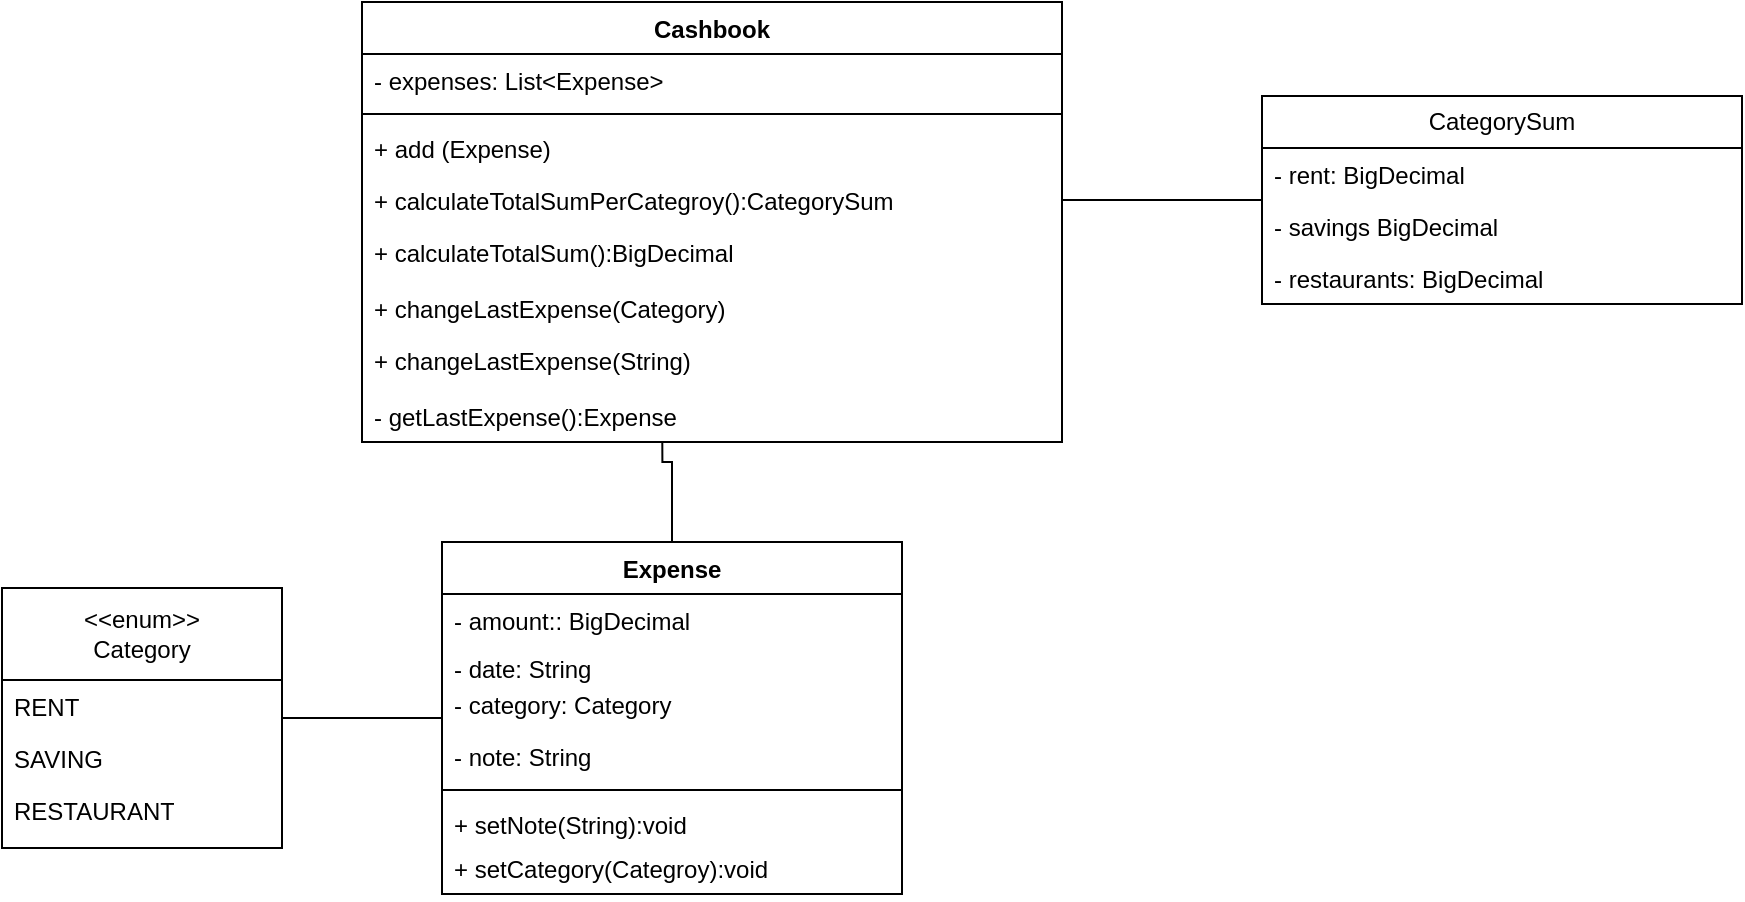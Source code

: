 <mxfile version="21.0.10" type="device"><diagram id="C5RBs43oDa-KdzZeNtuy" name="Page-1"><mxGraphModel dx="1325" dy="836" grid="1" gridSize="10" guides="1" tooltips="1" connect="1" arrows="1" fold="1" page="1" pageScale="1" pageWidth="827" pageHeight="1169" math="0" shadow="0"><root><mxCell id="WIyWlLk6GJQsqaUBKTNV-0"/><mxCell id="WIyWlLk6GJQsqaUBKTNV-1" parent="WIyWlLk6GJQsqaUBKTNV-0"/><mxCell id="UOGOLLmUDXaVPwy-xElf-3" value="Cashbook" style="swimlane;fontStyle=1;align=center;verticalAlign=top;childLayout=stackLayout;horizontal=1;startSize=26;horizontalStack=0;resizeParent=1;resizeParentMax=0;resizeLast=0;collapsible=1;marginBottom=0;whiteSpace=wrap;html=1;" vertex="1" parent="WIyWlLk6GJQsqaUBKTNV-1"><mxGeometry x="340" y="70" width="350" height="220" as="geometry"/></mxCell><mxCell id="UOGOLLmUDXaVPwy-xElf-4" value="- expenses: List&amp;lt;Expense&amp;gt;" style="text;strokeColor=none;fillColor=none;align=left;verticalAlign=top;spacingLeft=4;spacingRight=4;overflow=hidden;rotatable=0;points=[[0,0.5],[1,0.5]];portConstraint=eastwest;whiteSpace=wrap;html=1;" vertex="1" parent="UOGOLLmUDXaVPwy-xElf-3"><mxGeometry y="26" width="350" height="26" as="geometry"/></mxCell><mxCell id="UOGOLLmUDXaVPwy-xElf-5" value="" style="line;strokeWidth=1;fillColor=none;align=left;verticalAlign=middle;spacingTop=-1;spacingLeft=3;spacingRight=3;rotatable=0;labelPosition=right;points=[];portConstraint=eastwest;strokeColor=inherit;" vertex="1" parent="UOGOLLmUDXaVPwy-xElf-3"><mxGeometry y="52" width="350" height="8" as="geometry"/></mxCell><mxCell id="UOGOLLmUDXaVPwy-xElf-6" value="+ add (Expense)" style="text;strokeColor=none;fillColor=none;align=left;verticalAlign=top;spacingLeft=4;spacingRight=4;overflow=hidden;rotatable=0;points=[[0,0.5],[1,0.5]];portConstraint=eastwest;whiteSpace=wrap;html=1;" vertex="1" parent="UOGOLLmUDXaVPwy-xElf-3"><mxGeometry y="60" width="350" height="26" as="geometry"/></mxCell><mxCell id="UOGOLLmUDXaVPwy-xElf-8" value="+ calculateTotalSumPerCategroy():CategorySum" style="text;strokeColor=none;fillColor=none;align=left;verticalAlign=top;spacingLeft=4;spacingRight=4;overflow=hidden;rotatable=0;points=[[0,0.5],[1,0.5]];portConstraint=eastwest;whiteSpace=wrap;html=1;" vertex="1" parent="UOGOLLmUDXaVPwy-xElf-3"><mxGeometry y="86" width="350" height="26" as="geometry"/></mxCell><mxCell id="UOGOLLmUDXaVPwy-xElf-7" value="+ calculateTotalSum():BigDecimal" style="text;strokeColor=none;fillColor=none;align=left;verticalAlign=top;spacingLeft=4;spacingRight=4;overflow=hidden;rotatable=0;points=[[0,0.5],[1,0.5]];portConstraint=eastwest;whiteSpace=wrap;html=1;" vertex="1" parent="UOGOLLmUDXaVPwy-xElf-3"><mxGeometry y="112" width="350" height="28" as="geometry"/></mxCell><mxCell id="UOGOLLmUDXaVPwy-xElf-10" value="+ changeLastExpense(Category)" style="text;strokeColor=none;fillColor=none;align=left;verticalAlign=top;spacingLeft=4;spacingRight=4;overflow=hidden;rotatable=0;points=[[0,0.5],[1,0.5]];portConstraint=eastwest;whiteSpace=wrap;html=1;" vertex="1" parent="UOGOLLmUDXaVPwy-xElf-3"><mxGeometry y="140" width="350" height="26" as="geometry"/></mxCell><mxCell id="UOGOLLmUDXaVPwy-xElf-9" value="+ changeLastExpense(String)&lt;br&gt;" style="text;strokeColor=none;fillColor=none;align=left;verticalAlign=top;spacingLeft=4;spacingRight=4;overflow=hidden;rotatable=0;points=[[0,0.5],[1,0.5]];portConstraint=eastwest;whiteSpace=wrap;html=1;" vertex="1" parent="UOGOLLmUDXaVPwy-xElf-3"><mxGeometry y="166" width="350" height="28" as="geometry"/></mxCell><mxCell id="UOGOLLmUDXaVPwy-xElf-11" value="- getLastExpense():Expense" style="text;strokeColor=none;fillColor=none;align=left;verticalAlign=top;spacingLeft=4;spacingRight=4;overflow=hidden;rotatable=0;points=[[0,0.5],[1,0.5]];portConstraint=eastwest;whiteSpace=wrap;html=1;" vertex="1" parent="UOGOLLmUDXaVPwy-xElf-3"><mxGeometry y="194" width="350" height="26" as="geometry"/></mxCell><mxCell id="UOGOLLmUDXaVPwy-xElf-31" style="edgeStyle=orthogonalEdgeStyle;rounded=0;orthogonalLoop=1;jettySize=auto;html=1;endArrow=none;endFill=0;" edge="1" parent="WIyWlLk6GJQsqaUBKTNV-1" source="UOGOLLmUDXaVPwy-xElf-12" target="UOGOLLmUDXaVPwy-xElf-8"><mxGeometry relative="1" as="geometry"/></mxCell><mxCell id="UOGOLLmUDXaVPwy-xElf-12" value="CategorySum" style="swimlane;fontStyle=0;childLayout=stackLayout;horizontal=1;startSize=26;fillColor=none;horizontalStack=0;resizeParent=1;resizeParentMax=0;resizeLast=0;collapsible=1;marginBottom=0;whiteSpace=wrap;html=1;" vertex="1" parent="WIyWlLk6GJQsqaUBKTNV-1"><mxGeometry x="790" y="117" width="240" height="104" as="geometry"/></mxCell><mxCell id="UOGOLLmUDXaVPwy-xElf-13" value="- rent: BigDecimal" style="text;strokeColor=none;fillColor=none;align=left;verticalAlign=top;spacingLeft=4;spacingRight=4;overflow=hidden;rotatable=0;points=[[0,0.5],[1,0.5]];portConstraint=eastwest;whiteSpace=wrap;html=1;" vertex="1" parent="UOGOLLmUDXaVPwy-xElf-12"><mxGeometry y="26" width="240" height="26" as="geometry"/></mxCell><mxCell id="UOGOLLmUDXaVPwy-xElf-14" value="- savings BigDecimal" style="text;strokeColor=none;fillColor=none;align=left;verticalAlign=top;spacingLeft=4;spacingRight=4;overflow=hidden;rotatable=0;points=[[0,0.5],[1,0.5]];portConstraint=eastwest;whiteSpace=wrap;html=1;" vertex="1" parent="UOGOLLmUDXaVPwy-xElf-12"><mxGeometry y="52" width="240" height="26" as="geometry"/></mxCell><mxCell id="UOGOLLmUDXaVPwy-xElf-15" value="- restaurants: BigDecimal" style="text;strokeColor=none;fillColor=none;align=left;verticalAlign=top;spacingLeft=4;spacingRight=4;overflow=hidden;rotatable=0;points=[[0,0.5],[1,0.5]];portConstraint=eastwest;whiteSpace=wrap;html=1;" vertex="1" parent="UOGOLLmUDXaVPwy-xElf-12"><mxGeometry y="78" width="240" height="26" as="geometry"/></mxCell><mxCell id="UOGOLLmUDXaVPwy-xElf-29" style="edgeStyle=orthogonalEdgeStyle;rounded=0;orthogonalLoop=1;jettySize=auto;html=1;endArrow=none;endFill=0;" edge="1" parent="WIyWlLk6GJQsqaUBKTNV-1" source="UOGOLLmUDXaVPwy-xElf-16" target="UOGOLLmUDXaVPwy-xElf-20"><mxGeometry relative="1" as="geometry"/></mxCell><mxCell id="UOGOLLmUDXaVPwy-xElf-16" value="&amp;lt;&amp;lt;enum&amp;gt;&amp;gt;&lt;br&gt;Category" style="swimlane;fontStyle=0;childLayout=stackLayout;horizontal=1;startSize=46;fillColor=none;horizontalStack=0;resizeParent=1;resizeParentMax=0;resizeLast=0;collapsible=1;marginBottom=0;whiteSpace=wrap;html=1;" vertex="1" parent="WIyWlLk6GJQsqaUBKTNV-1"><mxGeometry x="160" y="363" width="140" height="130" as="geometry"/></mxCell><mxCell id="UOGOLLmUDXaVPwy-xElf-17" value="RENT" style="text;strokeColor=none;fillColor=none;align=left;verticalAlign=top;spacingLeft=4;spacingRight=4;overflow=hidden;rotatable=0;points=[[0,0.5],[1,0.5]];portConstraint=eastwest;whiteSpace=wrap;html=1;" vertex="1" parent="UOGOLLmUDXaVPwy-xElf-16"><mxGeometry y="46" width="140" height="26" as="geometry"/></mxCell><mxCell id="UOGOLLmUDXaVPwy-xElf-18" value="SAVING" style="text;strokeColor=none;fillColor=none;align=left;verticalAlign=top;spacingLeft=4;spacingRight=4;overflow=hidden;rotatable=0;points=[[0,0.5],[1,0.5]];portConstraint=eastwest;whiteSpace=wrap;html=1;" vertex="1" parent="UOGOLLmUDXaVPwy-xElf-16"><mxGeometry y="72" width="140" height="26" as="geometry"/></mxCell><mxCell id="UOGOLLmUDXaVPwy-xElf-19" value="RESTAURANT" style="text;strokeColor=none;fillColor=none;align=left;verticalAlign=top;spacingLeft=4;spacingRight=4;overflow=hidden;rotatable=0;points=[[0,0.5],[1,0.5]];portConstraint=eastwest;whiteSpace=wrap;html=1;" vertex="1" parent="UOGOLLmUDXaVPwy-xElf-16"><mxGeometry y="98" width="140" height="32" as="geometry"/></mxCell><mxCell id="UOGOLLmUDXaVPwy-xElf-20" value="Expense" style="swimlane;fontStyle=1;align=center;verticalAlign=top;childLayout=stackLayout;horizontal=1;startSize=26;horizontalStack=0;resizeParent=1;resizeParentMax=0;resizeLast=0;collapsible=1;marginBottom=0;whiteSpace=wrap;html=1;" vertex="1" parent="WIyWlLk6GJQsqaUBKTNV-1"><mxGeometry x="380" y="340" width="230" height="176" as="geometry"/></mxCell><mxCell id="UOGOLLmUDXaVPwy-xElf-21" value="- amount:: BigDecimal" style="text;strokeColor=none;fillColor=none;align=left;verticalAlign=top;spacingLeft=4;spacingRight=4;overflow=hidden;rotatable=0;points=[[0,0.5],[1,0.5]];portConstraint=eastwest;whiteSpace=wrap;html=1;" vertex="1" parent="UOGOLLmUDXaVPwy-xElf-20"><mxGeometry y="26" width="230" height="24" as="geometry"/></mxCell><mxCell id="UOGOLLmUDXaVPwy-xElf-24" value="- date: String" style="text;strokeColor=none;fillColor=none;align=left;verticalAlign=top;spacingLeft=4;spacingRight=4;overflow=hidden;rotatable=0;points=[[0,0.5],[1,0.5]];portConstraint=eastwest;whiteSpace=wrap;html=1;" vertex="1" parent="UOGOLLmUDXaVPwy-xElf-20"><mxGeometry y="50" width="230" height="18" as="geometry"/></mxCell><mxCell id="UOGOLLmUDXaVPwy-xElf-26" value="- category: Category" style="text;strokeColor=none;fillColor=none;align=left;verticalAlign=top;spacingLeft=4;spacingRight=4;overflow=hidden;rotatable=0;points=[[0,0.5],[1,0.5]];portConstraint=eastwest;whiteSpace=wrap;html=1;" vertex="1" parent="UOGOLLmUDXaVPwy-xElf-20"><mxGeometry y="68" width="230" height="26" as="geometry"/></mxCell><mxCell id="UOGOLLmUDXaVPwy-xElf-27" value="- note: String" style="text;strokeColor=none;fillColor=none;align=left;verticalAlign=top;spacingLeft=4;spacingRight=4;overflow=hidden;rotatable=0;points=[[0,0.5],[1,0.5]];portConstraint=eastwest;whiteSpace=wrap;html=1;" vertex="1" parent="UOGOLLmUDXaVPwy-xElf-20"><mxGeometry y="94" width="230" height="26" as="geometry"/></mxCell><mxCell id="UOGOLLmUDXaVPwy-xElf-22" value="" style="line;strokeWidth=1;fillColor=none;align=left;verticalAlign=middle;spacingTop=-1;spacingLeft=3;spacingRight=3;rotatable=0;labelPosition=right;points=[];portConstraint=eastwest;strokeColor=inherit;" vertex="1" parent="UOGOLLmUDXaVPwy-xElf-20"><mxGeometry y="120" width="230" height="8" as="geometry"/></mxCell><mxCell id="UOGOLLmUDXaVPwy-xElf-23" value="+ setNote(String):void" style="text;strokeColor=none;fillColor=none;align=left;verticalAlign=top;spacingLeft=4;spacingRight=4;overflow=hidden;rotatable=0;points=[[0,0.5],[1,0.5]];portConstraint=eastwest;whiteSpace=wrap;html=1;" vertex="1" parent="UOGOLLmUDXaVPwy-xElf-20"><mxGeometry y="128" width="230" height="22" as="geometry"/></mxCell><mxCell id="UOGOLLmUDXaVPwy-xElf-28" value="+ setCategory(Categroy):void" style="text;strokeColor=none;fillColor=none;align=left;verticalAlign=top;spacingLeft=4;spacingRight=4;overflow=hidden;rotatable=0;points=[[0,0.5],[1,0.5]];portConstraint=eastwest;whiteSpace=wrap;html=1;" vertex="1" parent="UOGOLLmUDXaVPwy-xElf-20"><mxGeometry y="150" width="230" height="26" as="geometry"/></mxCell><mxCell id="UOGOLLmUDXaVPwy-xElf-30" style="edgeStyle=orthogonalEdgeStyle;rounded=0;orthogonalLoop=1;jettySize=auto;html=1;exitX=0.5;exitY=0;exitDx=0;exitDy=0;entryX=0.429;entryY=1;entryDx=0;entryDy=0;entryPerimeter=0;endArrow=none;endFill=0;" edge="1" parent="WIyWlLk6GJQsqaUBKTNV-1" source="UOGOLLmUDXaVPwy-xElf-20" target="UOGOLLmUDXaVPwy-xElf-11"><mxGeometry relative="1" as="geometry"><Array as="points"><mxPoint x="495" y="300"/><mxPoint x="490" y="300"/></Array></mxGeometry></mxCell></root></mxGraphModel></diagram></mxfile>